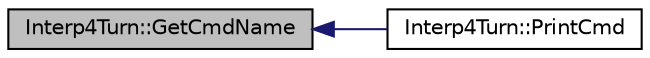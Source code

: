 digraph "Interp4Turn::GetCmdName"
{
  edge [fontname="Helvetica",fontsize="10",labelfontname="Helvetica",labelfontsize="10"];
  node [fontname="Helvetica",fontsize="10",shape=record];
  rankdir="LR";
  Node1 [label="Interp4Turn::GetCmdName",height=0.2,width=0.4,color="black", fillcolor="grey75", style="filled", fontcolor="black"];
  Node1 -> Node2 [dir="back",color="midnightblue",fontsize="10",style="solid",fontname="Helvetica"];
  Node2 [label="Interp4Turn::PrintCmd",height=0.2,width=0.4,color="black", fillcolor="white", style="filled",URL="$class_interp4_turn.html#a3e0eca6a8f595482940a2bd11a0e21f1",tooltip="Wyświetla komendę oraz parametry. "];
}
